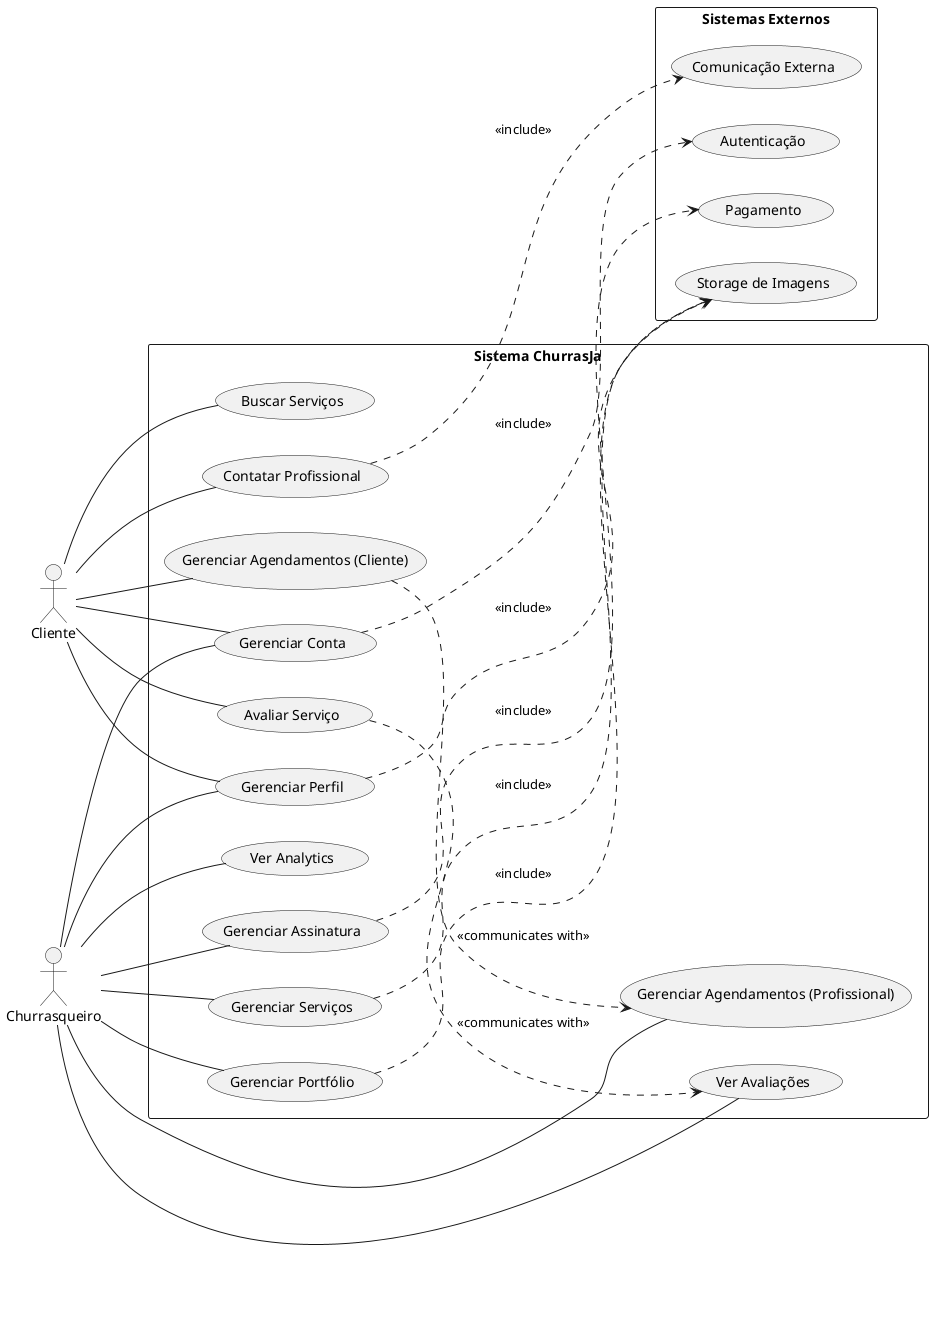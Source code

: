 @startuml
left to right direction

actor Cliente
actor Churrasqueiro

rectangle "Sistema ChurrasJa" {
  usecase "Gerenciar Conta" as UC_MANAGE_ACCOUNT
  usecase "Gerenciar Perfil" as UC_MANAGE_PROFILE
  usecase "Buscar Serviços" as UC_SEARCH_SERVICES
  usecase "Gerenciar Agendamentos (Cliente)" as UC_MANAGE_BOOKINGS_CLIENT
  usecase "Avaliar Serviço" as UC_REVIEW_SERVICE
  usecase "Contatar Profissional" as UC_CONTACT_PRO

  usecase "Gerenciar Serviços" as UC_MANAGE_SERVICES
  usecase "Gerenciar Portfólio" as UC_MANAGE_PORTFOLIO
  usecase "Gerenciar Agendamentos (Profissional)" as UC_MANAGE_BOOKINGS_PRO
  usecase "Ver Avaliações" as UC_VIEW_REVIEWS
  usecase "Ver Analytics" as UC_VIEW_ANALYTICS
  usecase "Gerenciar Assinatura" as UC_MANAGE_SUBSCRIPTION

  Cliente -- UC_MANAGE_ACCOUNT
  Cliente -- UC_MANAGE_PROFILE
  Cliente -- UC_SEARCH_SERVICES
  Cliente -- UC_MANAGE_BOOKINGS_CLIENT
  Cliente -- UC_REVIEW_SERVICE
  Cliente -- UC_CONTACT_PRO

  Churrasqueiro -- UC_MANAGE_ACCOUNT
  Churrasqueiro -- UC_MANAGE_PROFILE
  Churrasqueiro -- UC_MANAGE_SERVICES
  Churrasqueiro -- UC_MANAGE_PORTFOLIO
  Churrasqueiro -- UC_MANAGE_BOOKINGS_PRO
  Churrasqueiro -- UC_VIEW_REVIEWS
  Churrasqueiro -- UC_VIEW_ANALYTICS
  Churrasqueiro -- UC_MANAGE_SUBSCRIPTION
}

rectangle "Sistemas Externos" {
    usecase "Autenticação" as UC_AUTH
    usecase "Pagamento" as UC_PAYMENT
    usecase "Storage de Imagens" as UC_STORAGE
    usecase "Comunicação Externa" as UC_COMMUNICATION
}

UC_MANAGE_ACCOUNT ..> UC_AUTH : <<include>>
UC_MANAGE_SUBSCRIPTION ..> UC_PAYMENT : <<include>>
UC_MANAGE_PROFILE ..> UC_STORAGE : <<include>>
UC_MANAGE_SERVICES ..> UC_STORAGE : <<include>>
UC_MANAGE_PORTFOLIO ..> UC_STORAGE : <<include>>
UC_CONTACT_PRO ..> UC_COMMUNICATION : <<include>>

UC_MANAGE_BOOKINGS_CLIENT ..> UC_MANAGE_BOOKINGS_PRO : <<communicates with>>
UC_REVIEW_SERVICE ..> UC_VIEW_REVIEWS : <<communicates with>>

@enduml
